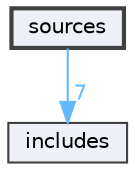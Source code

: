 digraph "sources"
{
 // LATEX_PDF_SIZE
  bgcolor="transparent";
  edge [fontname=Helvetica,fontsize=10,labelfontname=Helvetica,labelfontsize=10];
  node [fontname=Helvetica,fontsize=10,shape=box,height=0.2,width=0.4];
  compound=true
  dir_08d237fc27d4ecd563f71c5d52f2fecc [label="sources", fillcolor="#edf0f7", color="grey25", style="filled,bold", URL="dir_08d237fc27d4ecd563f71c5d52f2fecc.html",tooltip=""];
  dir_09e761304027c904456130627fd4dcf5 [label="includes", fillcolor="#edf0f7", color="grey25", style="filled", URL="dir_09e761304027c904456130627fd4dcf5.html",tooltip=""];
  dir_08d237fc27d4ecd563f71c5d52f2fecc->dir_09e761304027c904456130627fd4dcf5 [headlabel="7", labeldistance=1.5 headhref="dir_000001_000000.html" href="dir_000001_000000.html" color="steelblue1" fontcolor="steelblue1"];
}
